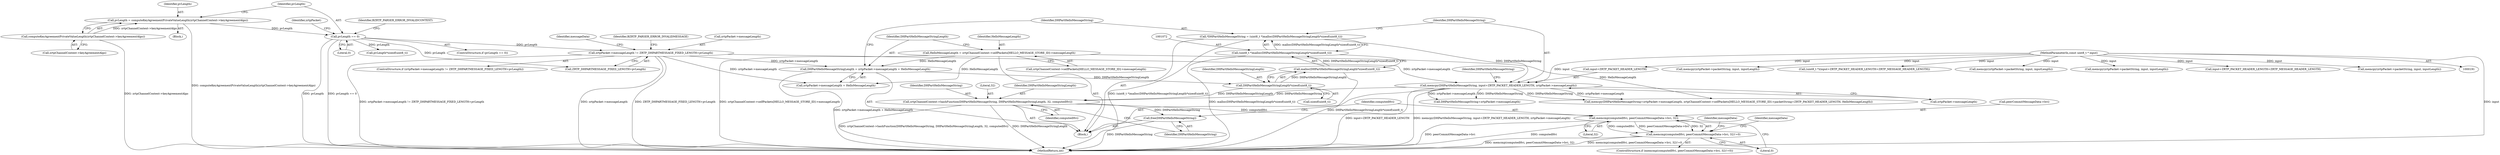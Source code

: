 digraph "0_bzrtp_bbb1e6e2f467ee4bd7b9a8c800e4f07343d7d99b@pointer" {
"1001102" [label="(Call,zrtpChannelContext->hashFunction(DHPartHelloMessageString, DHPartHelloMessageStringLength, 32, computedHvi))"];
"1001078" [label="(Call,memcpy(DHPartHelloMessageString, input+ZRTP_PACKET_HEADER_LENGTH, zrtpPacket->messageLength))"];
"1001069" [label="(Call,*DHPartHelloMessageString = (uint8_t *)malloc(DHPartHelloMessageStringLength*sizeof(uint8_t)))"];
"1001071" [label="(Call,(uint8_t *)malloc(DHPartHelloMessageStringLength*sizeof(uint8_t)))"];
"1001073" [label="(Call,malloc(DHPartHelloMessageStringLength*sizeof(uint8_t)))"];
"1001074" [label="(Call,DHPartHelloMessageStringLength*sizeof(uint8_t))"];
"1001061" [label="(Call,DHPartHelloMessageStringLength = zrtpPacket->messageLength + HelloMessageLength)"];
"1000917" [label="(Call,zrtpPacket->messageLength != ZRTP_DHPARTMESSAGE_FIXED_LENGTH+pvLength)"];
"1000910" [label="(Call,pvLength == 0)"];
"1000903" [label="(Call,pvLength = computeKeyAgreementPrivateValueLength(zrtpChannelContext->keyAgreementAlgo))"];
"1000905" [label="(Call,computeKeyAgreementPrivateValueLength(zrtpChannelContext->keyAgreementAlgo))"];
"1001051" [label="(Call,HelloMessageLength = zrtpChannelContext->selfPackets[HELLO_MESSAGE_STORE_ID]->messageLength)"];
"1000194" [label="(MethodParameterIn,const uint8_t * input)"];
"1001107" [label="(Call,free(DHPartHelloMessageString))"];
"1001111" [label="(Call,memcmp(computedHvi, peerCommitMessageData->hvi, 32))"];
"1001110" [label="(Call,memcmp(computedHvi, peerCommitMessageData->hvi, 32)!=0)"];
"1001079" [label="(Identifier,DHPartHelloMessageString)"];
"1000904" [label="(Identifier,pvLength)"];
"1001218" [label="(Identifier,messageData)"];
"1001073" [label="(Call,malloc(DHPartHelloMessageStringLength*sizeof(uint8_t)))"];
"1000926" [label="(Identifier,BZRTP_PARSER_ERROR_INVALIDMESSAGE)"];
"1000941" [label="(Call,pvLength*sizeof(uint8_t))"];
"1001285" [label="(Call,memcpy(zrtpPacket->packetString, input, inputLength))"];
"1000918" [label="(Call,zrtpPacket->messageLength)"];
"1001112" [label="(Identifier,computedHvi)"];
"1001107" [label="(Call,free(DHPartHelloMessageString))"];
"1000202" [label="(Call,(uint8_t *)(input+ZRTP_PACKET_HEADER_LENGTH+ZRTP_MESSAGE_HEADER_LENGTH))"];
"1001052" [label="(Identifier,HelloMessageLength)"];
"1000915" [label="(Identifier,BZRTP_PARSER_ERROR_INVALIDCONTEXT)"];
"1000905" [label="(Call,computeKeyAgreementPrivateValueLength(zrtpChannelContext->keyAgreementAlgo))"];
"1001051" [label="(Call,HelloMessageLength = zrtpChannelContext->selfPackets[HELLO_MESSAGE_STORE_ID]->messageLength)"];
"1001088" [label="(Identifier,DHPartHelloMessageString)"];
"1000919" [label="(Identifier,zrtpPacket)"];
"1001111" [label="(Call,memcmp(computedHvi, peerCommitMessageData->hvi, 32))"];
"1000921" [label="(Call,ZRTP_DHPARTMESSAGE_FIXED_LENGTH+pvLength)"];
"1001080" [label="(Call,input+ZRTP_PACKET_HEADER_LENGTH)"];
"1000910" [label="(Call,pvLength == 0)"];
"1000891" [label="(Call,memcpy(zrtpPacket->packetString, input, inputLength))"];
"1001063" [label="(Call,zrtpPacket->messageLength + HelloMessageLength)"];
"1001061" [label="(Call,DHPartHelloMessageStringLength = zrtpPacket->messageLength + HelloMessageLength)"];
"1000928" [label="(Identifier,messageData)"];
"1001106" [label="(Identifier,computedHvi)"];
"1000911" [label="(Identifier,pvLength)"];
"1001048" [label="(Block,)"];
"1000917" [label="(Call,zrtpPacket->messageLength != ZRTP_DHPARTMESSAGE_FIXED_LENGTH+pvLength)"];
"1001074" [label="(Call,DHPartHelloMessageStringLength*sizeof(uint8_t))"];
"1001083" [label="(Call,zrtpPacket->messageLength)"];
"1001075" [label="(Identifier,DHPartHelloMessageStringLength)"];
"1000588" [label="(Call,memcpy(zrtpPacket->packetString, input, inputLength))"];
"1001113" [label="(Call,peerCommitMessageData->hvi)"];
"1001104" [label="(Identifier,DHPartHelloMessageStringLength)"];
"1001053" [label="(Call,zrtpChannelContext->selfPackets[HELLO_MESSAGE_STORE_ID]->messageLength)"];
"1000916" [label="(ControlStructure,if (zrtpPacket->messageLength != ZRTP_DHPARTMESSAGE_FIXED_LENGTH+pvLength))"];
"1001071" [label="(Call,(uint8_t *)malloc(DHPartHelloMessageStringLength*sizeof(uint8_t)))"];
"1001116" [label="(Literal,32)"];
"1001078" [label="(Call,memcpy(DHPartHelloMessageString, input+ZRTP_PACKET_HEADER_LENGTH, zrtpPacket->messageLength))"];
"1000900" [label="(Block,)"];
"1001108" [label="(Identifier,DHPartHelloMessageString)"];
"1001120" [label="(Identifier,messageData)"];
"1001062" [label="(Identifier,DHPartHelloMessageStringLength)"];
"1001110" [label="(Call,memcmp(computedHvi, peerCommitMessageData->hvi, 32)!=0)"];
"1000909" [label="(ControlStructure,if (pvLength == 0))"];
"1000906" [label="(Call,zrtpChannelContext->keyAgreementAlgo)"];
"1001076" [label="(Call,sizeof(uint8_t))"];
"1001103" [label="(Identifier,DHPartHelloMessageString)"];
"1001069" [label="(Call,*DHPartHelloMessageString = (uint8_t *)malloc(DHPartHelloMessageStringLength*sizeof(uint8_t)))"];
"1000903" [label="(Call,pvLength = computeKeyAgreementPrivateValueLength(zrtpChannelContext->keyAgreementAlgo))"];
"1000204" [label="(Call,input+ZRTP_PACKET_HEADER_LENGTH+ZRTP_MESSAGE_HEADER_LENGTH)"];
"1001117" [label="(Literal,0)"];
"1001087" [label="(Call,DHPartHelloMessageString+zrtpPacket->messageLength)"];
"1000912" [label="(Literal,0)"];
"1001915" [label="(Call,memcpy(zrtpPacket->packetString, input, inputLength))"];
"1001966" [label="(MethodReturn,int)"];
"1001086" [label="(Call,memcpy(DHPartHelloMessageString+zrtpPacket->messageLength, zrtpChannelContext->selfPackets[HELLO_MESSAGE_STORE_ID]->packetString+ZRTP_PACKET_HEADER_LENGTH, HelloMessageLength))"];
"1001109" [label="(ControlStructure,if (memcmp(computedHvi, peerCommitMessageData->hvi, 32)!=0))"];
"1001105" [label="(Literal,32)"];
"1000194" [label="(MethodParameterIn,const uint8_t * input)"];
"1001070" [label="(Identifier,DHPartHelloMessageString)"];
"1001102" [label="(Call,zrtpChannelContext->hashFunction(DHPartHelloMessageString, DHPartHelloMessageStringLength, 32, computedHvi))"];
"1001102" -> "1001048"  [label="AST: "];
"1001102" -> "1001106"  [label="CFG: "];
"1001103" -> "1001102"  [label="AST: "];
"1001104" -> "1001102"  [label="AST: "];
"1001105" -> "1001102"  [label="AST: "];
"1001106" -> "1001102"  [label="AST: "];
"1001108" -> "1001102"  [label="CFG: "];
"1001102" -> "1001966"  [label="DDG: DHPartHelloMessageStringLength"];
"1001102" -> "1001966"  [label="DDG: zrtpChannelContext->hashFunction(DHPartHelloMessageString, DHPartHelloMessageStringLength, 32, computedHvi)"];
"1001078" -> "1001102"  [label="DDG: DHPartHelloMessageString"];
"1001074" -> "1001102"  [label="DDG: DHPartHelloMessageStringLength"];
"1001102" -> "1001107"  [label="DDG: DHPartHelloMessageString"];
"1001102" -> "1001111"  [label="DDG: computedHvi"];
"1001078" -> "1001048"  [label="AST: "];
"1001078" -> "1001083"  [label="CFG: "];
"1001079" -> "1001078"  [label="AST: "];
"1001080" -> "1001078"  [label="AST: "];
"1001083" -> "1001078"  [label="AST: "];
"1001088" -> "1001078"  [label="CFG: "];
"1001078" -> "1001966"  [label="DDG: input+ZRTP_PACKET_HEADER_LENGTH"];
"1001078" -> "1001966"  [label="DDG: memcpy(DHPartHelloMessageString, input+ZRTP_PACKET_HEADER_LENGTH, zrtpPacket->messageLength)"];
"1001069" -> "1001078"  [label="DDG: DHPartHelloMessageString"];
"1000194" -> "1001078"  [label="DDG: input"];
"1000917" -> "1001078"  [label="DDG: zrtpPacket->messageLength"];
"1001078" -> "1001086"  [label="DDG: DHPartHelloMessageString"];
"1001078" -> "1001086"  [label="DDG: zrtpPacket->messageLength"];
"1001078" -> "1001087"  [label="DDG: DHPartHelloMessageString"];
"1001078" -> "1001087"  [label="DDG: zrtpPacket->messageLength"];
"1001069" -> "1001048"  [label="AST: "];
"1001069" -> "1001071"  [label="CFG: "];
"1001070" -> "1001069"  [label="AST: "];
"1001071" -> "1001069"  [label="AST: "];
"1001079" -> "1001069"  [label="CFG: "];
"1001069" -> "1001966"  [label="DDG: (uint8_t *)malloc(DHPartHelloMessageStringLength*sizeof(uint8_t))"];
"1001071" -> "1001069"  [label="DDG: malloc(DHPartHelloMessageStringLength*sizeof(uint8_t))"];
"1001071" -> "1001073"  [label="CFG: "];
"1001072" -> "1001071"  [label="AST: "];
"1001073" -> "1001071"  [label="AST: "];
"1001071" -> "1001966"  [label="DDG: malloc(DHPartHelloMessageStringLength*sizeof(uint8_t))"];
"1001073" -> "1001071"  [label="DDG: DHPartHelloMessageStringLength*sizeof(uint8_t)"];
"1001073" -> "1001074"  [label="CFG: "];
"1001074" -> "1001073"  [label="AST: "];
"1001073" -> "1001966"  [label="DDG: DHPartHelloMessageStringLength*sizeof(uint8_t)"];
"1001074" -> "1001073"  [label="DDG: DHPartHelloMessageStringLength"];
"1001074" -> "1001076"  [label="CFG: "];
"1001075" -> "1001074"  [label="AST: "];
"1001076" -> "1001074"  [label="AST: "];
"1001061" -> "1001074"  [label="DDG: DHPartHelloMessageStringLength"];
"1001061" -> "1001048"  [label="AST: "];
"1001061" -> "1001063"  [label="CFG: "];
"1001062" -> "1001061"  [label="AST: "];
"1001063" -> "1001061"  [label="AST: "];
"1001070" -> "1001061"  [label="CFG: "];
"1001061" -> "1001966"  [label="DDG: zrtpPacket->messageLength + HelloMessageLength"];
"1000917" -> "1001061"  [label="DDG: zrtpPacket->messageLength"];
"1001051" -> "1001061"  [label="DDG: HelloMessageLength"];
"1000917" -> "1000916"  [label="AST: "];
"1000917" -> "1000921"  [label="CFG: "];
"1000918" -> "1000917"  [label="AST: "];
"1000921" -> "1000917"  [label="AST: "];
"1000926" -> "1000917"  [label="CFG: "];
"1000928" -> "1000917"  [label="CFG: "];
"1000917" -> "1001966"  [label="DDG: zrtpPacket->messageLength"];
"1000917" -> "1001966"  [label="DDG: ZRTP_DHPARTMESSAGE_FIXED_LENGTH+pvLength"];
"1000917" -> "1001966"  [label="DDG: zrtpPacket->messageLength != ZRTP_DHPARTMESSAGE_FIXED_LENGTH+pvLength"];
"1000910" -> "1000917"  [label="DDG: pvLength"];
"1000917" -> "1001063"  [label="DDG: zrtpPacket->messageLength"];
"1000910" -> "1000909"  [label="AST: "];
"1000910" -> "1000912"  [label="CFG: "];
"1000911" -> "1000910"  [label="AST: "];
"1000912" -> "1000910"  [label="AST: "];
"1000915" -> "1000910"  [label="CFG: "];
"1000919" -> "1000910"  [label="CFG: "];
"1000910" -> "1001966"  [label="DDG: pvLength"];
"1000910" -> "1001966"  [label="DDG: pvLength == 0"];
"1000903" -> "1000910"  [label="DDG: pvLength"];
"1000910" -> "1000921"  [label="DDG: pvLength"];
"1000910" -> "1000941"  [label="DDG: pvLength"];
"1000903" -> "1000900"  [label="AST: "];
"1000903" -> "1000905"  [label="CFG: "];
"1000904" -> "1000903"  [label="AST: "];
"1000905" -> "1000903"  [label="AST: "];
"1000911" -> "1000903"  [label="CFG: "];
"1000903" -> "1001966"  [label="DDG: computeKeyAgreementPrivateValueLength(zrtpChannelContext->keyAgreementAlgo)"];
"1000905" -> "1000903"  [label="DDG: zrtpChannelContext->keyAgreementAlgo"];
"1000905" -> "1000906"  [label="CFG: "];
"1000906" -> "1000905"  [label="AST: "];
"1000905" -> "1001966"  [label="DDG: zrtpChannelContext->keyAgreementAlgo"];
"1001051" -> "1001048"  [label="AST: "];
"1001051" -> "1001053"  [label="CFG: "];
"1001052" -> "1001051"  [label="AST: "];
"1001053" -> "1001051"  [label="AST: "];
"1001062" -> "1001051"  [label="CFG: "];
"1001051" -> "1001966"  [label="DDG: zrtpChannelContext->selfPackets[HELLO_MESSAGE_STORE_ID]->messageLength"];
"1001051" -> "1001063"  [label="DDG: HelloMessageLength"];
"1001051" -> "1001086"  [label="DDG: HelloMessageLength"];
"1000194" -> "1000191"  [label="AST: "];
"1000194" -> "1001966"  [label="DDG: input"];
"1000194" -> "1000202"  [label="DDG: input"];
"1000194" -> "1000204"  [label="DDG: input"];
"1000194" -> "1000588"  [label="DDG: input"];
"1000194" -> "1000891"  [label="DDG: input"];
"1000194" -> "1001080"  [label="DDG: input"];
"1000194" -> "1001285"  [label="DDG: input"];
"1000194" -> "1001915"  [label="DDG: input"];
"1001107" -> "1001048"  [label="AST: "];
"1001107" -> "1001108"  [label="CFG: "];
"1001108" -> "1001107"  [label="AST: "];
"1001112" -> "1001107"  [label="CFG: "];
"1001107" -> "1001966"  [label="DDG: DHPartHelloMessageString"];
"1001111" -> "1001110"  [label="AST: "];
"1001111" -> "1001116"  [label="CFG: "];
"1001112" -> "1001111"  [label="AST: "];
"1001113" -> "1001111"  [label="AST: "];
"1001116" -> "1001111"  [label="AST: "];
"1001117" -> "1001111"  [label="CFG: "];
"1001111" -> "1001966"  [label="DDG: peerCommitMessageData->hvi"];
"1001111" -> "1001966"  [label="DDG: computedHvi"];
"1001111" -> "1001110"  [label="DDG: computedHvi"];
"1001111" -> "1001110"  [label="DDG: peerCommitMessageData->hvi"];
"1001111" -> "1001110"  [label="DDG: 32"];
"1001110" -> "1001109"  [label="AST: "];
"1001110" -> "1001117"  [label="CFG: "];
"1001117" -> "1001110"  [label="AST: "];
"1001120" -> "1001110"  [label="CFG: "];
"1001218" -> "1001110"  [label="CFG: "];
"1001110" -> "1001966"  [label="DDG: memcmp(computedHvi, peerCommitMessageData->hvi, 32)!=0"];
"1001110" -> "1001966"  [label="DDG: memcmp(computedHvi, peerCommitMessageData->hvi, 32)"];
}
